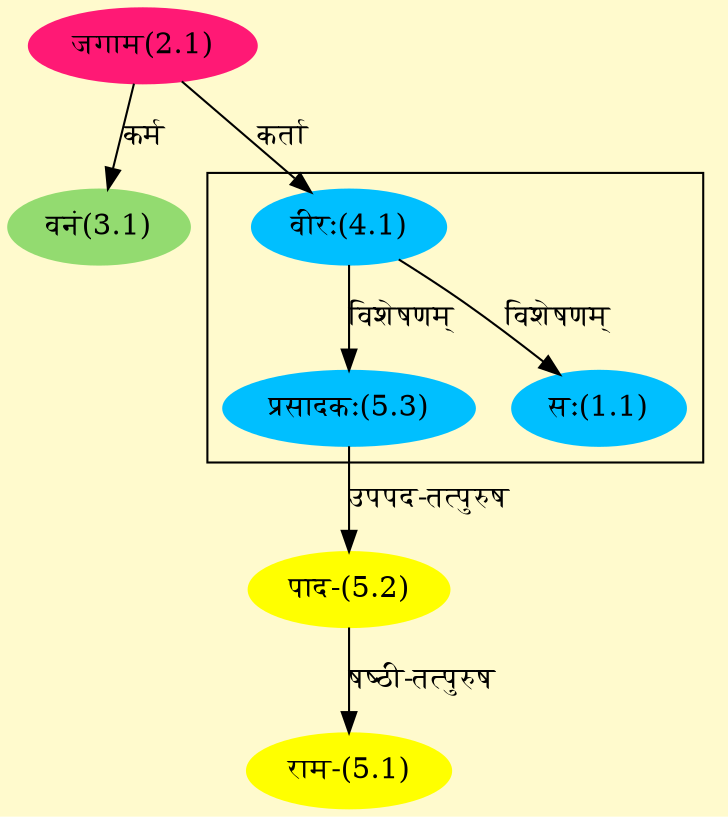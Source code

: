 digraph G{
rankdir=BT;
 compound=true;
 bgcolor="lemonchiffon1";

subgraph cluster_1{
Node1_1 [style=filled, color="#00BFFF" label = "सः(1.1)"]
Node4_1 [style=filled, color="#00BFFF" label = "वीरः(4.1)"]
Node5_3 [style=filled, color="#00BFFF" label = "प्रसादकः(5.3)"]

}
Node2_1 [style=filled, color="#FF1975" label = "जगाम(2.1)"]
Node4_1 [style=filled, color="#00BFFF" label = "वीरः(4.1)"]
Node [style=filled, color="" label = "()"]
Node3_1 [style=filled, color="#93DB70" label = "वनं(3.1)"]
Node5_1 [style=filled, color="#FFFF00" label = "राम-(5.1)"]
Node5_2 [style=filled, color="#FFFF00" label = "पाद-(5.2)"]
Node5_3 [style=filled, color="#00BFFF" label = "प्रसादकः(5.3)"]
/* Start of Relations section */

Node1_1 -> Node4_1 [  label="विशेषणम्"  dir="back" ]
Node3_1 -> Node2_1 [  label="कर्म"  dir="back" ]
Node4_1 -> Node2_1 [  label="कर्ता"  dir="back" ]
Node5_1 -> Node5_2 [  label="षष्ठी-तत्पुरुष"  dir="back" ]
Node5_2 -> Node5_3 [  label="उपपद-तत्पुरुष"  dir="back" ]
Node5_3 -> Node4_1 [  label="विशेषणम्"  dir="back" ]
}
